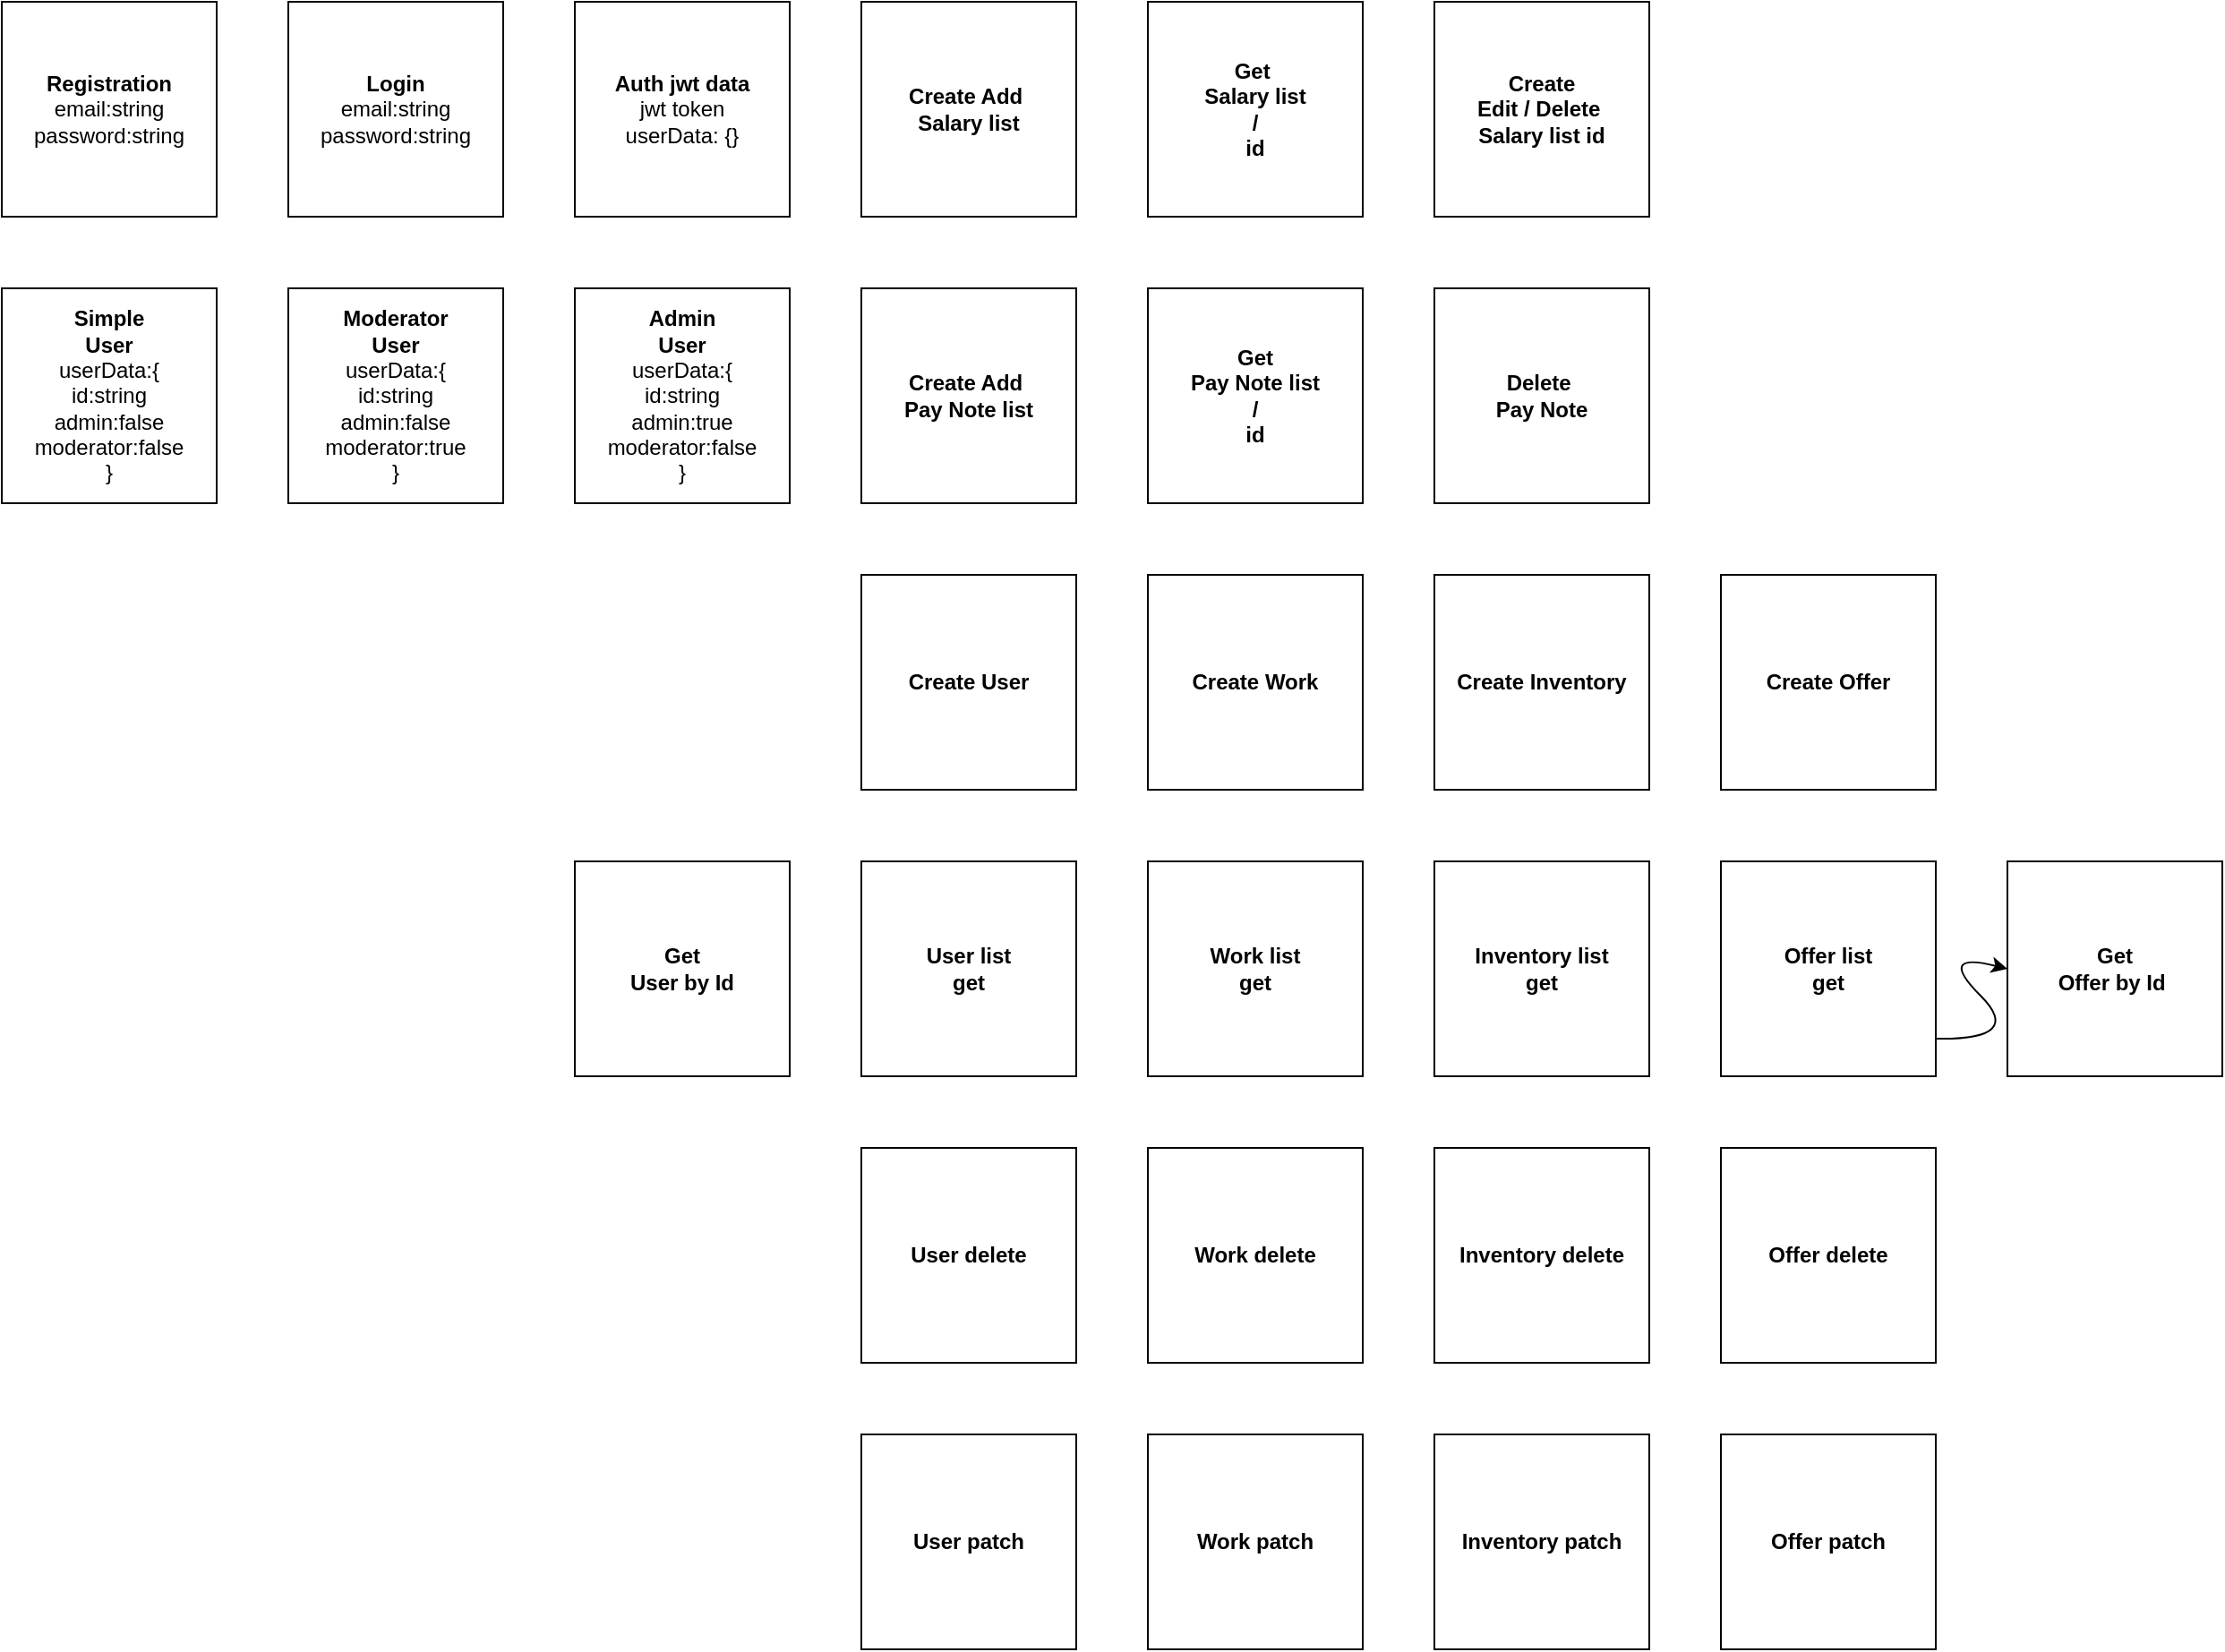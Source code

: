 <mxfile version="21.6.2" type="github">
  <diagram id="C5RBs43oDa-KdzZeNtuy" name="Page-1">
    <mxGraphModel dx="1434" dy="788" grid="1" gridSize="10" guides="1" tooltips="1" connect="1" arrows="1" fold="1" page="1" pageScale="1" pageWidth="827" pageHeight="1169" math="0" shadow="0">
      <root>
        <mxCell id="WIyWlLk6GJQsqaUBKTNV-0" />
        <mxCell id="WIyWlLk6GJQsqaUBKTNV-1" parent="WIyWlLk6GJQsqaUBKTNV-0" />
        <mxCell id="oEzOJamyJBqlvtKKESgJ-0" value="&lt;b&gt;Registration&lt;/b&gt;&lt;br&gt;email:string&lt;br&gt;password:string" style="whiteSpace=wrap;html=1;aspect=fixed;" vertex="1" parent="WIyWlLk6GJQsqaUBKTNV-1">
          <mxGeometry x="40" y="40" width="120" height="120" as="geometry" />
        </mxCell>
        <mxCell id="oEzOJamyJBqlvtKKESgJ-1" value="&lt;b&gt;Login&lt;/b&gt;&lt;br&gt;email:string&lt;br&gt;password:string" style="whiteSpace=wrap;html=1;aspect=fixed;" vertex="1" parent="WIyWlLk6GJQsqaUBKTNV-1">
          <mxGeometry x="200" y="40" width="120" height="120" as="geometry" />
        </mxCell>
        <mxCell id="oEzOJamyJBqlvtKKESgJ-2" value="&lt;b&gt;Auth jwt data&lt;/b&gt;&lt;br&gt;jwt token&lt;br&gt;userData: {}" style="whiteSpace=wrap;html=1;aspect=fixed;" vertex="1" parent="WIyWlLk6GJQsqaUBKTNV-1">
          <mxGeometry x="360" y="40" width="120" height="120" as="geometry" />
        </mxCell>
        <mxCell id="oEzOJamyJBqlvtKKESgJ-3" value="&lt;b&gt;Admin&lt;/b&gt;&lt;br&gt;&lt;b&gt;User&lt;br&gt;&lt;/b&gt;userData:{&lt;br&gt;id:string&lt;br&gt;admin:true&lt;br&gt;moderator:false&lt;br&gt;}" style="whiteSpace=wrap;html=1;aspect=fixed;" vertex="1" parent="WIyWlLk6GJQsqaUBKTNV-1">
          <mxGeometry x="360" y="200" width="120" height="120" as="geometry" />
        </mxCell>
        <mxCell id="oEzOJamyJBqlvtKKESgJ-4" value="&lt;b&gt;Moderator&lt;br&gt;User&lt;/b&gt;&lt;br&gt;userData:{&lt;br&gt;id:string&lt;br&gt;admin:false&lt;br&gt;moderator:true&lt;br&gt;}" style="whiteSpace=wrap;html=1;aspect=fixed;" vertex="1" parent="WIyWlLk6GJQsqaUBKTNV-1">
          <mxGeometry x="200" y="200" width="120" height="120" as="geometry" />
        </mxCell>
        <mxCell id="oEzOJamyJBqlvtKKESgJ-5" value="&lt;b&gt;Simple&lt;br&gt;User&lt;/b&gt;&lt;br&gt;userData:{&lt;br&gt;id:string&lt;br&gt;admin:false&lt;br&gt;moderator:false&lt;br&gt;}" style="whiteSpace=wrap;html=1;aspect=fixed;" vertex="1" parent="WIyWlLk6GJQsqaUBKTNV-1">
          <mxGeometry x="40" y="200" width="120" height="120" as="geometry" />
        </mxCell>
        <mxCell id="oEzOJamyJBqlvtKKESgJ-6" value="&lt;b&gt;Create Work&lt;/b&gt;" style="whiteSpace=wrap;html=1;aspect=fixed;" vertex="1" parent="WIyWlLk6GJQsqaUBKTNV-1">
          <mxGeometry x="680" y="360" width="120" height="120" as="geometry" />
        </mxCell>
        <mxCell id="oEzOJamyJBqlvtKKESgJ-7" value="&lt;b&gt;Create Inventory&lt;/b&gt;" style="whiteSpace=wrap;html=1;aspect=fixed;" vertex="1" parent="WIyWlLk6GJQsqaUBKTNV-1">
          <mxGeometry x="840" y="360" width="120" height="120" as="geometry" />
        </mxCell>
        <mxCell id="oEzOJamyJBqlvtKKESgJ-8" value="&lt;b&gt;Create Offer&lt;/b&gt;" style="whiteSpace=wrap;html=1;aspect=fixed;" vertex="1" parent="WIyWlLk6GJQsqaUBKTNV-1">
          <mxGeometry x="1000" y="360" width="120" height="120" as="geometry" />
        </mxCell>
        <mxCell id="oEzOJamyJBqlvtKKESgJ-9" value="&lt;b&gt;Create User&lt;/b&gt;" style="whiteSpace=wrap;html=1;aspect=fixed;" vertex="1" parent="WIyWlLk6GJQsqaUBKTNV-1">
          <mxGeometry x="520" y="360" width="120" height="120" as="geometry" />
        </mxCell>
        <mxCell id="oEzOJamyJBqlvtKKESgJ-10" value="&lt;b&gt;Work list&lt;br&gt;get&lt;/b&gt;" style="whiteSpace=wrap;html=1;aspect=fixed;" vertex="1" parent="WIyWlLk6GJQsqaUBKTNV-1">
          <mxGeometry x="680" y="520" width="120" height="120" as="geometry" />
        </mxCell>
        <mxCell id="oEzOJamyJBqlvtKKESgJ-11" value="&lt;b&gt;User list&lt;br&gt;get&lt;br&gt;&lt;/b&gt;" style="whiteSpace=wrap;html=1;aspect=fixed;" vertex="1" parent="WIyWlLk6GJQsqaUBKTNV-1">
          <mxGeometry x="520" y="520" width="120" height="120" as="geometry" />
        </mxCell>
        <mxCell id="oEzOJamyJBqlvtKKESgJ-12" value="&lt;b&gt;User delete&lt;/b&gt;" style="whiteSpace=wrap;html=1;aspect=fixed;" vertex="1" parent="WIyWlLk6GJQsqaUBKTNV-1">
          <mxGeometry x="520" y="680" width="120" height="120" as="geometry" />
        </mxCell>
        <mxCell id="oEzOJamyJBqlvtKKESgJ-13" value="&lt;b&gt;User patch&lt;/b&gt;" style="whiteSpace=wrap;html=1;aspect=fixed;" vertex="1" parent="WIyWlLk6GJQsqaUBKTNV-1">
          <mxGeometry x="520" y="840" width="120" height="120" as="geometry" />
        </mxCell>
        <mxCell id="oEzOJamyJBqlvtKKESgJ-14" value="Work delete" style="whiteSpace=wrap;html=1;aspect=fixed;" vertex="1" parent="WIyWlLk6GJQsqaUBKTNV-1">
          <mxGeometry x="680" y="680" width="120" height="120" as="geometry" />
        </mxCell>
        <mxCell id="oEzOJamyJBqlvtKKESgJ-15" value="&lt;b&gt;Work delete&lt;/b&gt;" style="whiteSpace=wrap;html=1;aspect=fixed;" vertex="1" parent="WIyWlLk6GJQsqaUBKTNV-1">
          <mxGeometry x="680" y="680" width="120" height="120" as="geometry" />
        </mxCell>
        <mxCell id="oEzOJamyJBqlvtKKESgJ-16" value="&lt;b&gt;Work patch&lt;/b&gt;" style="whiteSpace=wrap;html=1;aspect=fixed;" vertex="1" parent="WIyWlLk6GJQsqaUBKTNV-1">
          <mxGeometry x="680" y="840" width="120" height="120" as="geometry" />
        </mxCell>
        <mxCell id="oEzOJamyJBqlvtKKESgJ-17" value="&lt;b&gt;Inventory list&lt;br&gt;get&lt;/b&gt;" style="whiteSpace=wrap;html=1;aspect=fixed;" vertex="1" parent="WIyWlLk6GJQsqaUBKTNV-1">
          <mxGeometry x="840" y="520" width="120" height="120" as="geometry" />
        </mxCell>
        <mxCell id="oEzOJamyJBqlvtKKESgJ-18" value="&lt;b&gt;Inventory delete&lt;/b&gt;" style="whiteSpace=wrap;html=1;aspect=fixed;" vertex="1" parent="WIyWlLk6GJQsqaUBKTNV-1">
          <mxGeometry x="840" y="680" width="120" height="120" as="geometry" />
        </mxCell>
        <mxCell id="oEzOJamyJBqlvtKKESgJ-19" value="&lt;b&gt;Inventory patch&lt;/b&gt;" style="whiteSpace=wrap;html=1;aspect=fixed;" vertex="1" parent="WIyWlLk6GJQsqaUBKTNV-1">
          <mxGeometry x="840" y="840" width="120" height="120" as="geometry" />
        </mxCell>
        <mxCell id="oEzOJamyJBqlvtKKESgJ-20" value="&lt;b&gt;Offer list&lt;br&gt;get&lt;/b&gt;" style="whiteSpace=wrap;html=1;aspect=fixed;" vertex="1" parent="WIyWlLk6GJQsqaUBKTNV-1">
          <mxGeometry x="1000" y="520" width="120" height="120" as="geometry" />
        </mxCell>
        <mxCell id="oEzOJamyJBqlvtKKESgJ-21" value="&lt;b&gt;Offer delete&lt;/b&gt;" style="whiteSpace=wrap;html=1;aspect=fixed;" vertex="1" parent="WIyWlLk6GJQsqaUBKTNV-1">
          <mxGeometry x="1000" y="680" width="120" height="120" as="geometry" />
        </mxCell>
        <mxCell id="oEzOJamyJBqlvtKKESgJ-22" value="&lt;b&gt;Offer patch&lt;/b&gt;" style="whiteSpace=wrap;html=1;aspect=fixed;" vertex="1" parent="WIyWlLk6GJQsqaUBKTNV-1">
          <mxGeometry x="1000" y="840" width="120" height="120" as="geometry" />
        </mxCell>
        <mxCell id="oEzOJamyJBqlvtKKESgJ-23" value="&lt;b&gt;Create Add&amp;nbsp;&lt;br&gt;Pay Note list&lt;br&gt;&lt;/b&gt;" style="whiteSpace=wrap;html=1;aspect=fixed;" vertex="1" parent="WIyWlLk6GJQsqaUBKTNV-1">
          <mxGeometry x="520" y="200" width="120" height="120" as="geometry" />
        </mxCell>
        <mxCell id="oEzOJamyJBqlvtKKESgJ-24" value="&lt;b&gt;Get&lt;br&gt;Pay Note list&lt;br&gt;/&lt;br&gt;id&lt;br&gt;&lt;/b&gt;" style="whiteSpace=wrap;html=1;aspect=fixed;" vertex="1" parent="WIyWlLk6GJQsqaUBKTNV-1">
          <mxGeometry x="680" y="200" width="120" height="120" as="geometry" />
        </mxCell>
        <mxCell id="oEzOJamyJBqlvtKKESgJ-25" value="&lt;b&gt;Create Add&amp;nbsp;&lt;br&gt;Salary list&lt;br&gt;&lt;/b&gt;" style="whiteSpace=wrap;html=1;aspect=fixed;" vertex="1" parent="WIyWlLk6GJQsqaUBKTNV-1">
          <mxGeometry x="520" y="40" width="120" height="120" as="geometry" />
        </mxCell>
        <mxCell id="oEzOJamyJBqlvtKKESgJ-26" value="&lt;b&gt;Get&amp;nbsp;&lt;br&gt;Salary list&lt;br&gt;/&lt;br&gt;id&lt;br&gt;&lt;/b&gt;" style="whiteSpace=wrap;html=1;aspect=fixed;" vertex="1" parent="WIyWlLk6GJQsqaUBKTNV-1">
          <mxGeometry x="680" y="40" width="120" height="120" as="geometry" />
        </mxCell>
        <mxCell id="oEzOJamyJBqlvtKKESgJ-27" value="&lt;b&gt;Create&lt;br&gt;Edit / Delete&amp;nbsp;&lt;br&gt;Salary list id&lt;br&gt;&lt;/b&gt;" style="whiteSpace=wrap;html=1;aspect=fixed;" vertex="1" parent="WIyWlLk6GJQsqaUBKTNV-1">
          <mxGeometry x="840" y="40" width="120" height="120" as="geometry" />
        </mxCell>
        <mxCell id="oEzOJamyJBqlvtKKESgJ-28" value="&lt;b&gt;Delete&amp;nbsp;&lt;br&gt;Pay Note&lt;br&gt;&lt;/b&gt;" style="whiteSpace=wrap;html=1;aspect=fixed;" vertex="1" parent="WIyWlLk6GJQsqaUBKTNV-1">
          <mxGeometry x="840" y="200" width="120" height="120" as="geometry" />
        </mxCell>
        <mxCell id="oEzOJamyJBqlvtKKESgJ-29" value="&lt;b&gt;Get&lt;br&gt;User by Id&lt;/b&gt;" style="whiteSpace=wrap;html=1;aspect=fixed;" vertex="1" parent="WIyWlLk6GJQsqaUBKTNV-1">
          <mxGeometry x="360" y="520" width="120" height="120" as="geometry" />
        </mxCell>
        <mxCell id="oEzOJamyJBqlvtKKESgJ-30" value="&lt;b&gt;Get&lt;br&gt;Offer by Id&amp;nbsp;&lt;br&gt;&lt;/b&gt;" style="whiteSpace=wrap;html=1;aspect=fixed;" vertex="1" parent="WIyWlLk6GJQsqaUBKTNV-1">
          <mxGeometry x="1160" y="520" width="120" height="120" as="geometry" />
        </mxCell>
        <mxCell id="oEzOJamyJBqlvtKKESgJ-31" value="" style="curved=1;endArrow=classic;html=1;rounded=0;entryX=0;entryY=0.5;entryDx=0;entryDy=0;exitX=1;exitY=0.825;exitDx=0;exitDy=0;exitPerimeter=0;" edge="1" parent="WIyWlLk6GJQsqaUBKTNV-1" source="oEzOJamyJBqlvtKKESgJ-20" target="oEzOJamyJBqlvtKKESgJ-30">
          <mxGeometry width="50" height="50" relative="1" as="geometry">
            <mxPoint x="1120" y="620" as="sourcePoint" />
            <mxPoint x="1170" y="570" as="targetPoint" />
            <Array as="points">
              <mxPoint x="1170" y="620" />
              <mxPoint x="1120" y="570" />
            </Array>
          </mxGeometry>
        </mxCell>
      </root>
    </mxGraphModel>
  </diagram>
</mxfile>
